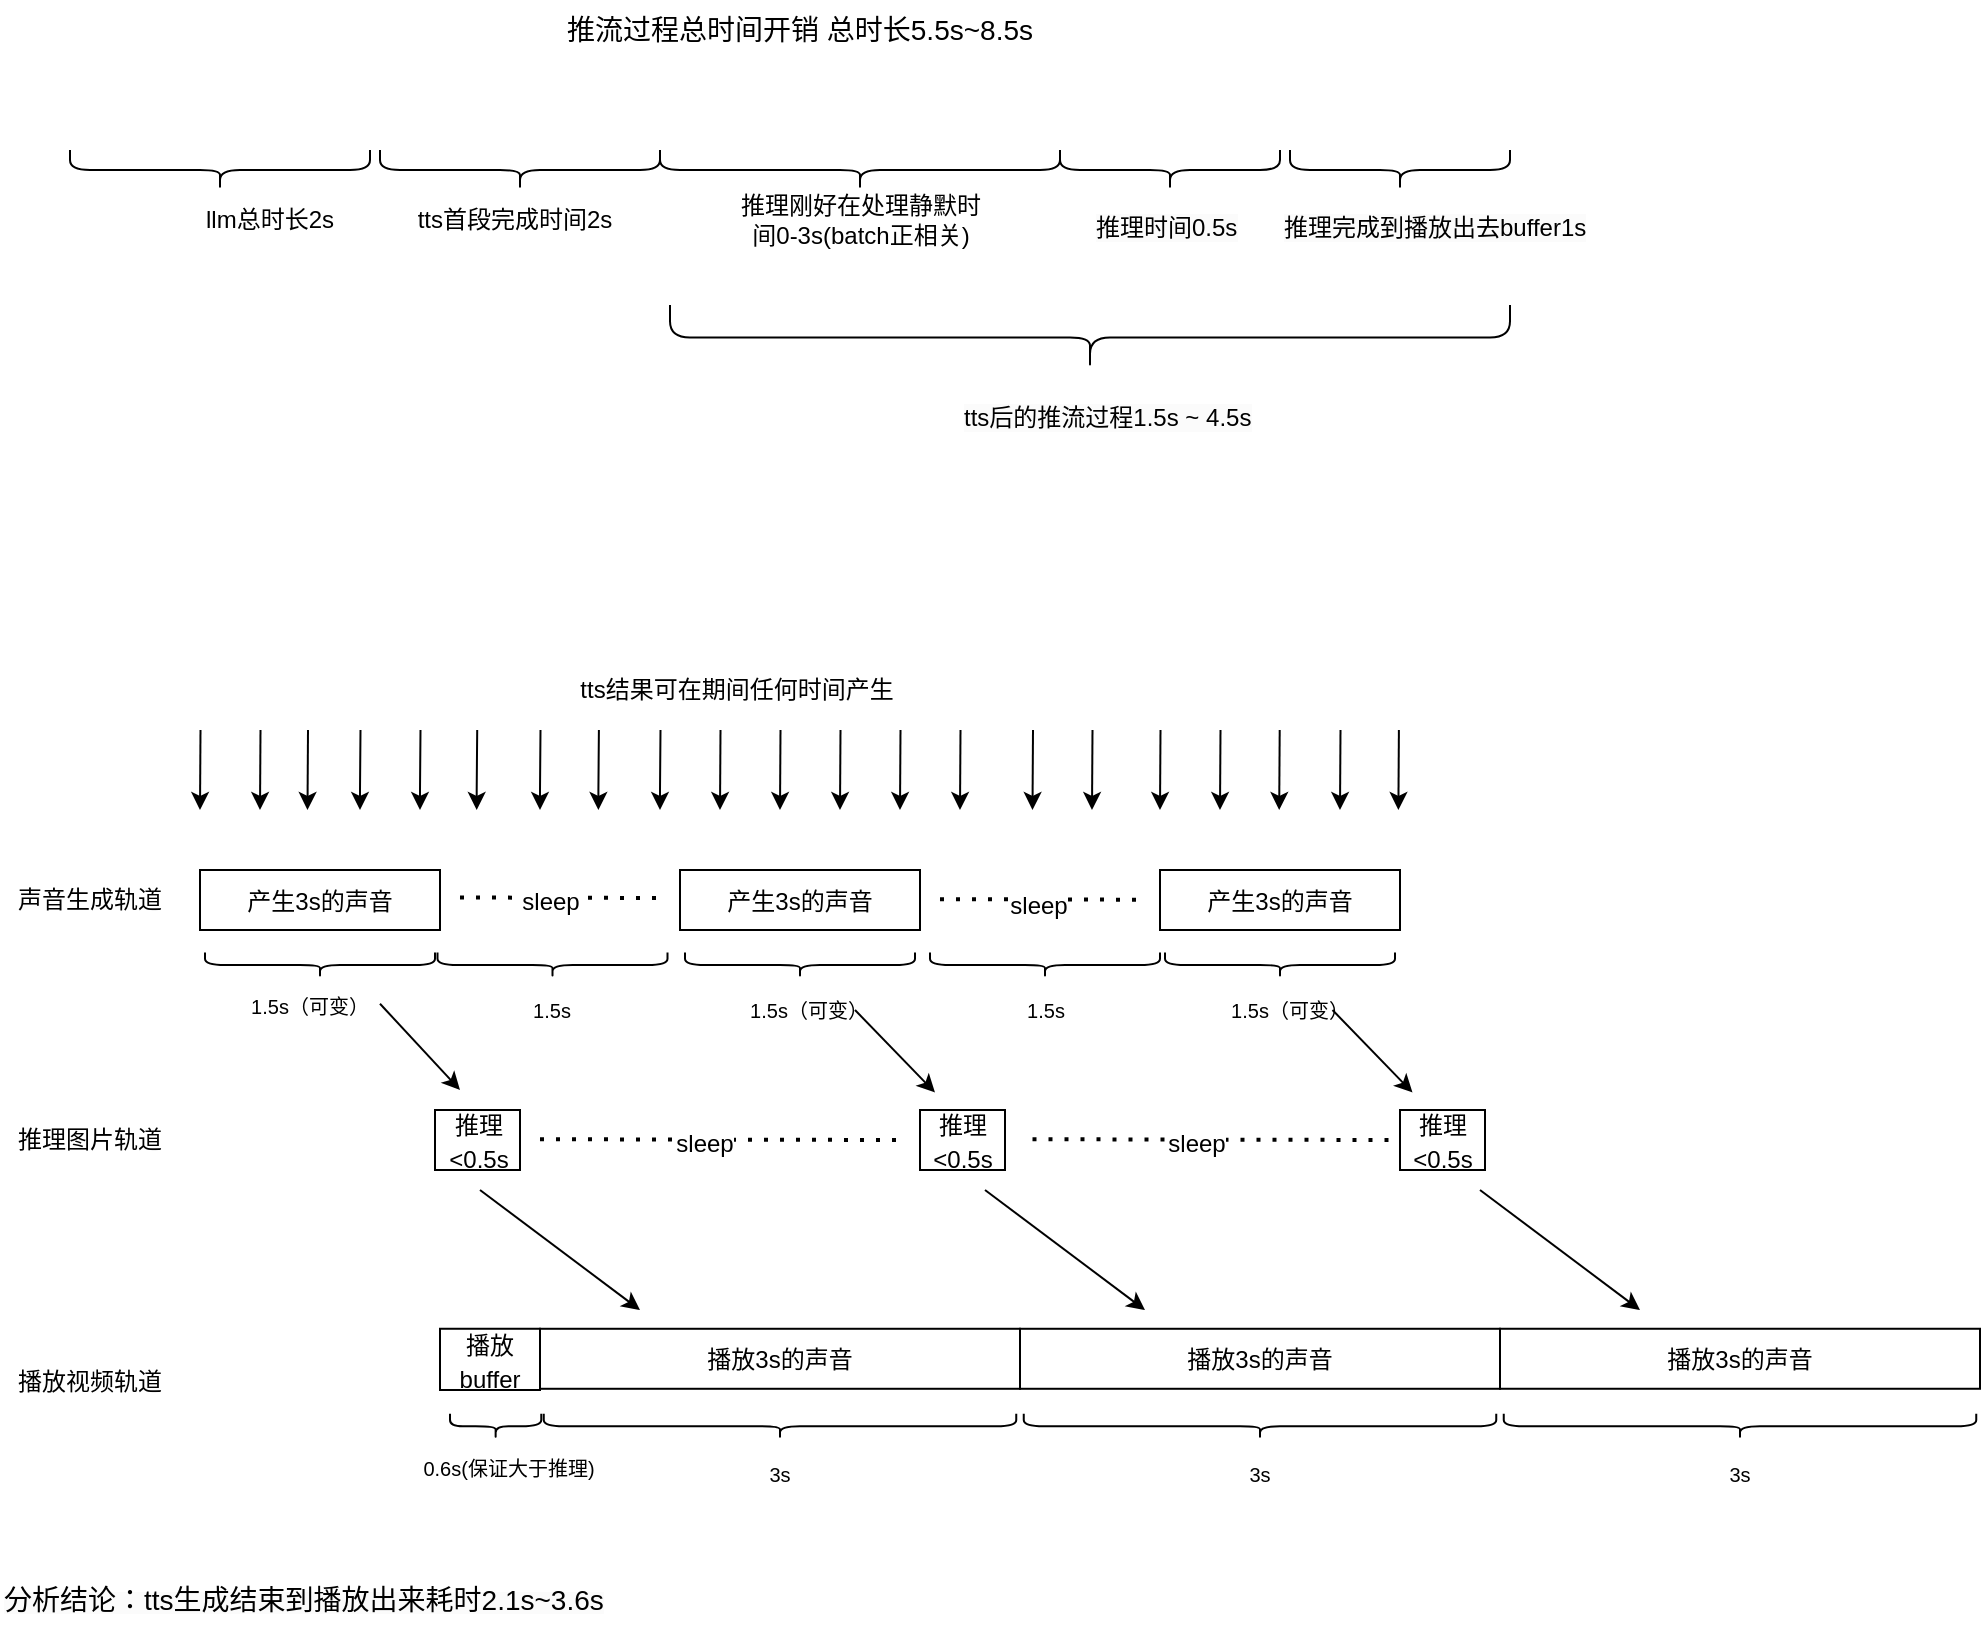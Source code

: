 <mxfile version="20.8.16" type="device"><diagram name="第 1 页" id="3NR_tuXl5SlBEAjXkHQk"><mxGraphModel dx="1063" dy="539" grid="1" gridSize="10" guides="1" tooltips="1" connect="1" arrows="1" fold="1" page="1" pageScale="1" pageWidth="1654" pageHeight="2336" math="0" shadow="0"><root><mxCell id="0"/><mxCell id="1" parent="0"/><mxCell id="CXpV8d6hGdlLC9ud_t8J-1" value="" style="shape=curlyBracket;whiteSpace=wrap;html=1;rounded=1;flipH=1;labelPosition=right;verticalLabelPosition=middle;align=left;verticalAlign=middle;rotation=90;" vertex="1" parent="1"><mxGeometry x="280" y="215" width="20" height="150" as="geometry"/></mxCell><mxCell id="CXpV8d6hGdlLC9ud_t8J-4" value="" style="shape=curlyBracket;whiteSpace=wrap;html=1;rounded=1;flipH=1;labelPosition=right;verticalLabelPosition=middle;align=left;verticalAlign=middle;rotation=90;" vertex="1" parent="1"><mxGeometry x="430" y="220" width="20" height="140" as="geometry"/></mxCell><mxCell id="CXpV8d6hGdlLC9ud_t8J-5" value="" style="shape=curlyBracket;whiteSpace=wrap;html=1;rounded=1;flipH=1;labelPosition=right;verticalLabelPosition=middle;align=left;verticalAlign=middle;rotation=90;" vertex="1" parent="1"><mxGeometry x="600" y="190" width="20" height="200" as="geometry"/></mxCell><mxCell id="CXpV8d6hGdlLC9ud_t8J-6" value="" style="shape=curlyBracket;whiteSpace=wrap;html=1;rounded=1;flipH=1;labelPosition=right;verticalLabelPosition=middle;align=left;verticalAlign=middle;rotation=90;" vertex="1" parent="1"><mxGeometry x="755" y="235" width="20" height="110" as="geometry"/></mxCell><mxCell id="CXpV8d6hGdlLC9ud_t8J-11" value="llm总时长2s" style="text;html=1;strokeColor=none;fillColor=none;align=center;verticalAlign=middle;whiteSpace=wrap;rounded=0;" vertex="1" parent="1"><mxGeometry x="280" y="300" width="70" height="30" as="geometry"/></mxCell><mxCell id="CXpV8d6hGdlLC9ud_t8J-12" value="tts首段完成时间2s" style="text;html=1;strokeColor=none;fillColor=none;align=center;verticalAlign=middle;whiteSpace=wrap;rounded=0;" vertex="1" parent="1"><mxGeometry x="380" y="300" width="115" height="30" as="geometry"/></mxCell><mxCell id="CXpV8d6hGdlLC9ud_t8J-14" value="推理刚好在处理静默时间0-3s(batch正相关)" style="text;html=1;strokeColor=none;fillColor=none;align=center;verticalAlign=middle;whiteSpace=wrap;rounded=0;" vertex="1" parent="1"><mxGeometry x="547.5" y="300" width="125" height="30" as="geometry"/></mxCell><mxCell id="CXpV8d6hGdlLC9ud_t8J-15" value="&lt;span style=&quot;color: rgb(0, 0, 0); font-family: Helvetica; font-size: 12px; font-style: normal; font-variant-ligatures: normal; font-variant-caps: normal; font-weight: 400; letter-spacing: normal; orphans: 2; text-align: center; text-indent: 0px; text-transform: none; widows: 2; word-spacing: 0px; -webkit-text-stroke-width: 0px; background-color: rgb(251, 251, 251); text-decoration-thickness: initial; text-decoration-style: initial; text-decoration-color: initial; float: none; display: inline !important;&quot;&gt;推理时间0.5s&lt;/span&gt;" style="text;whiteSpace=wrap;html=1;" vertex="1" parent="1"><mxGeometry x="726" y="305" width="78" height="25" as="geometry"/></mxCell><mxCell id="CXpV8d6hGdlLC9ud_t8J-16" value="" style="shape=curlyBracket;whiteSpace=wrap;html=1;rounded=1;flipH=1;labelPosition=right;verticalLabelPosition=middle;align=left;verticalAlign=middle;rotation=90;" vertex="1" parent="1"><mxGeometry x="870" y="235" width="20" height="110" as="geometry"/></mxCell><mxCell id="CXpV8d6hGdlLC9ud_t8J-17" value="&lt;span style=&quot;color: rgb(0, 0, 0); font-family: Helvetica; font-size: 12px; font-style: normal; font-variant-ligatures: normal; font-variant-caps: normal; font-weight: 400; letter-spacing: normal; orphans: 2; text-align: center; text-indent: 0px; text-transform: none; widows: 2; word-spacing: 0px; -webkit-text-stroke-width: 0px; background-color: rgb(251, 251, 251); text-decoration-thickness: initial; text-decoration-style: initial; text-decoration-color: initial; float: none; display: inline !important;&quot;&gt;推理完成到播放出去buffer1s&lt;/span&gt;" style="text;whiteSpace=wrap;html=1;" vertex="1" parent="1"><mxGeometry x="820" y="305" width="180" height="15" as="geometry"/></mxCell><mxCell id="CXpV8d6hGdlLC9ud_t8J-18" value="" style="shape=curlyBracket;whiteSpace=wrap;html=1;rounded=1;flipH=1;labelPosition=right;verticalLabelPosition=middle;align=left;verticalAlign=middle;rotation=90;" vertex="1" parent="1"><mxGeometry x="708.75" y="163.75" width="32.5" height="420" as="geometry"/></mxCell><mxCell id="CXpV8d6hGdlLC9ud_t8J-20" value="&lt;span style=&quot;color: rgb(0, 0, 0); font-family: Helvetica; font-size: 12px; font-style: normal; font-variant-ligatures: normal; font-variant-caps: normal; font-weight: 400; letter-spacing: normal; orphans: 2; text-align: center; text-indent: 0px; text-transform: none; widows: 2; word-spacing: 0px; -webkit-text-stroke-width: 0px; background-color: rgb(251, 251, 251); text-decoration-thickness: initial; text-decoration-style: initial; text-decoration-color: initial; float: none; display: inline !important;&quot;&gt;tts后的推流过程1.5s ~ 4.5s&lt;/span&gt;" style="text;whiteSpace=wrap;html=1;" vertex="1" parent="1"><mxGeometry x="660" y="400" width="154" height="20" as="geometry"/></mxCell><mxCell id="CXpV8d6hGdlLC9ud_t8J-21" value="&lt;font style=&quot;font-size: 14px;&quot;&gt;推流过程总时间开销 总时长5.5s~8.5s&lt;/font&gt;" style="text;html=1;strokeColor=none;fillColor=none;align=center;verticalAlign=middle;whiteSpace=wrap;rounded=0;" vertex="1" parent="1"><mxGeometry x="460" y="205" width="240" height="30" as="geometry"/></mxCell><mxCell id="CXpV8d6hGdlLC9ud_t8J-22" value="&lt;font style=&quot;font-size: 12px;&quot;&gt;产生3s的声音&lt;/font&gt;" style="rounded=0;whiteSpace=wrap;html=1;fontSize=14;" vertex="1" parent="1"><mxGeometry x="280" y="640" width="120" height="30" as="geometry"/></mxCell><mxCell id="CXpV8d6hGdlLC9ud_t8J-23" value="&lt;font style=&quot;font-size: 12px;&quot;&gt;播放3s的声音&lt;/font&gt;" style="rounded=0;whiteSpace=wrap;html=1;fontSize=14;" vertex="1" parent="1"><mxGeometry x="450" y="869.39" width="240" height="30" as="geometry"/></mxCell><mxCell id="CXpV8d6hGdlLC9ud_t8J-24" value="&lt;font style=&quot;font-size: 12px;&quot;&gt;产生3s的声音&lt;/font&gt;" style="rounded=0;whiteSpace=wrap;html=1;fontSize=14;" vertex="1" parent="1"><mxGeometry x="520" y="640" width="120" height="30" as="geometry"/></mxCell><mxCell id="CXpV8d6hGdlLC9ud_t8J-25" value="&lt;font style=&quot;font-size: 12px;&quot;&gt;播放3s的声音&lt;/font&gt;" style="rounded=0;whiteSpace=wrap;html=1;fontSize=14;" vertex="1" parent="1"><mxGeometry x="690" y="869.39" width="240" height="30" as="geometry"/></mxCell><mxCell id="CXpV8d6hGdlLC9ud_t8J-26" value="&lt;font style=&quot;font-size: 12px;&quot;&gt;产生3s的声音&lt;/font&gt;" style="rounded=0;whiteSpace=wrap;html=1;fontSize=14;" vertex="1" parent="1"><mxGeometry x="760" y="640" width="120" height="30" as="geometry"/></mxCell><mxCell id="CXpV8d6hGdlLC9ud_t8J-27" value="&lt;font style=&quot;font-size: 12px;&quot;&gt;播放3s的声音&lt;/font&gt;" style="rounded=0;whiteSpace=wrap;html=1;fontSize=14;" vertex="1" parent="1"><mxGeometry x="930" y="869.38" width="240" height="30" as="geometry"/></mxCell><mxCell id="CXpV8d6hGdlLC9ud_t8J-31" value="&lt;font style=&quot;font-size: 12px;&quot;&gt;播放buffer&lt;/font&gt;" style="rounded=0;whiteSpace=wrap;html=1;fontSize=14;" vertex="1" parent="1"><mxGeometry x="400" y="869.38" width="50" height="30.62" as="geometry"/></mxCell><mxCell id="CXpV8d6hGdlLC9ud_t8J-32" value="" style="endArrow=none;dashed=1;html=1;dashPattern=1 3;strokeWidth=2;rounded=0;fontSize=14;" edge="1" parent="1"><mxGeometry width="50" height="50" relative="1" as="geometry"><mxPoint x="410" y="653.75" as="sourcePoint"/><mxPoint x="510" y="654" as="targetPoint"/></mxGeometry></mxCell><mxCell id="CXpV8d6hGdlLC9ud_t8J-57" value="&lt;font style=&quot;font-size: 12px;&quot;&gt;sleep&lt;/font&gt;" style="edgeLabel;html=1;align=center;verticalAlign=middle;resizable=0;points=[];fontSize=14;" vertex="1" connectable="0" parent="CXpV8d6hGdlLC9ud_t8J-32"><mxGeometry x="-0.096" y="-1" relative="1" as="geometry"><mxPoint as="offset"/></mxGeometry></mxCell><mxCell id="CXpV8d6hGdlLC9ud_t8J-33" value="" style="endArrow=none;dashed=1;html=1;dashPattern=1 3;strokeWidth=2;rounded=0;fontSize=14;" edge="1" parent="1"><mxGeometry width="50" height="50" relative="1" as="geometry"><mxPoint x="650" y="654.6" as="sourcePoint"/><mxPoint x="750" y="654.85" as="targetPoint"/></mxGeometry></mxCell><mxCell id="CXpV8d6hGdlLC9ud_t8J-58" value="&lt;font style=&quot;font-size: 12px;&quot;&gt;sleep&lt;/font&gt;" style="edgeLabel;html=1;align=center;verticalAlign=middle;resizable=0;points=[];fontSize=14;" vertex="1" connectable="0" parent="CXpV8d6hGdlLC9ud_t8J-33"><mxGeometry x="-0.016" y="-2" relative="1" as="geometry"><mxPoint as="offset"/></mxGeometry></mxCell><mxCell id="CXpV8d6hGdlLC9ud_t8J-35" value="" style="endArrow=classic;html=1;rounded=0;fontSize=14;exitX=1;exitY=0.5;exitDx=0;exitDy=0;" edge="1" parent="1" source="CXpV8d6hGdlLC9ud_t8J-56"><mxGeometry width="50" height="50" relative="1" as="geometry"><mxPoint x="400" y="710" as="sourcePoint"/><mxPoint x="410" y="750" as="targetPoint"/></mxGeometry></mxCell><mxCell id="CXpV8d6hGdlLC9ud_t8J-39" value="" style="shape=curlyBracket;whiteSpace=wrap;html=1;rounded=1;flipH=1;labelPosition=right;verticalLabelPosition=middle;align=left;verticalAlign=middle;rotation=90;size=0.5;" vertex="1" parent="1"><mxGeometry x="421.57" y="895.32" width="12.5" height="45.63" as="geometry"/></mxCell><mxCell id="CXpV8d6hGdlLC9ud_t8J-43" value="" style="shape=curlyBracket;whiteSpace=wrap;html=1;rounded=1;flipH=1;labelPosition=right;verticalLabelPosition=middle;align=left;verticalAlign=middle;rotation=90;size=0.5;" vertex="1" parent="1"><mxGeometry x="563.75" y="800.01" width="12.5" height="236.25" as="geometry"/></mxCell><mxCell id="CXpV8d6hGdlLC9ud_t8J-46" value="&lt;font style=&quot;font-size: 10px;&quot;&gt;0.6s(保证大于推理)&lt;/font&gt;" style="text;html=1;strokeColor=none;fillColor=none;align=center;verticalAlign=middle;whiteSpace=wrap;rounded=0;fontSize=14;" vertex="1" parent="1"><mxGeometry x="389" y="926.38" width="91" height="23.62" as="geometry"/></mxCell><mxCell id="CXpV8d6hGdlLC9ud_t8J-47" value="&lt;font style=&quot;font-size: 10px;&quot;&gt;3s&lt;/font&gt;" style="text;html=1;strokeColor=none;fillColor=none;align=center;verticalAlign=middle;whiteSpace=wrap;rounded=0;fontSize=14;" vertex="1" parent="1"><mxGeometry x="540" y="926.38" width="60" height="30" as="geometry"/></mxCell><mxCell id="CXpV8d6hGdlLC9ud_t8J-48" value="" style="shape=curlyBracket;whiteSpace=wrap;html=1;rounded=1;flipH=1;labelPosition=right;verticalLabelPosition=middle;align=left;verticalAlign=middle;rotation=90;size=0.5;" vertex="1" parent="1"><mxGeometry x="803.75" y="800.02" width="12.5" height="236.25" as="geometry"/></mxCell><mxCell id="CXpV8d6hGdlLC9ud_t8J-50" value="&lt;font style=&quot;font-size: 10px;&quot;&gt;3s&lt;/font&gt;" style="text;html=1;strokeColor=none;fillColor=none;align=center;verticalAlign=middle;whiteSpace=wrap;rounded=0;fontSize=14;" vertex="1" parent="1"><mxGeometry x="780" y="926.38" width="60" height="30" as="geometry"/></mxCell><mxCell id="CXpV8d6hGdlLC9ud_t8J-52" value="" style="shape=curlyBracket;whiteSpace=wrap;html=1;rounded=1;flipH=1;labelPosition=right;verticalLabelPosition=middle;align=left;verticalAlign=middle;rotation=90;size=0.5;" vertex="1" parent="1"><mxGeometry x="1043.75" y="800.01" width="12.5" height="236.25" as="geometry"/></mxCell><mxCell id="CXpV8d6hGdlLC9ud_t8J-53" value="&lt;font style=&quot;font-size: 10px;&quot;&gt;3s&lt;/font&gt;" style="text;html=1;strokeColor=none;fillColor=none;align=center;verticalAlign=middle;whiteSpace=wrap;rounded=0;fontSize=14;" vertex="1" parent="1"><mxGeometry x="1020" y="926.38" width="60" height="30" as="geometry"/></mxCell><mxCell id="CXpV8d6hGdlLC9ud_t8J-55" value="" style="shape=curlyBracket;whiteSpace=wrap;html=1;rounded=1;flipH=1;labelPosition=right;verticalLabelPosition=middle;align=left;verticalAlign=middle;rotation=90;size=0.5;" vertex="1" parent="1"><mxGeometry x="333.75" y="630" width="12.5" height="115" as="geometry"/></mxCell><mxCell id="CXpV8d6hGdlLC9ud_t8J-56" value="&lt;font style=&quot;font-size: 10px;&quot;&gt;1.5s（可变）&lt;/font&gt;" style="text;html=1;strokeColor=none;fillColor=none;align=center;verticalAlign=middle;whiteSpace=wrap;rounded=0;fontSize=14;" vertex="1" parent="1"><mxGeometry x="300" y="693.75" width="70" height="26.25" as="geometry"/></mxCell><mxCell id="CXpV8d6hGdlLC9ud_t8J-59" value="" style="shape=curlyBracket;whiteSpace=wrap;html=1;rounded=1;flipH=1;labelPosition=right;verticalLabelPosition=middle;align=left;verticalAlign=middle;rotation=90;size=0.5;" vertex="1" parent="1"><mxGeometry x="450" y="630" width="12.5" height="115" as="geometry"/></mxCell><mxCell id="CXpV8d6hGdlLC9ud_t8J-60" value="&lt;font style=&quot;font-size: 10px;&quot;&gt;1.5s&lt;/font&gt;" style="text;html=1;strokeColor=none;fillColor=none;align=center;verticalAlign=middle;whiteSpace=wrap;rounded=0;fontSize=14;" vertex="1" parent="1"><mxGeometry x="426.25" y="693.75" width="60" height="30" as="geometry"/></mxCell><mxCell id="CXpV8d6hGdlLC9ud_t8J-61" value="" style="shape=curlyBracket;whiteSpace=wrap;html=1;rounded=1;flipH=1;labelPosition=right;verticalLabelPosition=middle;align=left;verticalAlign=middle;rotation=90;size=0.5;" vertex="1" parent="1"><mxGeometry x="573.75" y="630" width="12.5" height="115" as="geometry"/></mxCell><mxCell id="CXpV8d6hGdlLC9ud_t8J-62" value="" style="shape=curlyBracket;whiteSpace=wrap;html=1;rounded=1;flipH=1;labelPosition=right;verticalLabelPosition=middle;align=left;verticalAlign=middle;rotation=90;size=0.5;" vertex="1" parent="1"><mxGeometry x="696.25" y="630" width="12.5" height="115" as="geometry"/></mxCell><mxCell id="CXpV8d6hGdlLC9ud_t8J-63" value="" style="shape=curlyBracket;whiteSpace=wrap;html=1;rounded=1;flipH=1;labelPosition=right;verticalLabelPosition=middle;align=left;verticalAlign=middle;rotation=90;size=0.5;" vertex="1" parent="1"><mxGeometry x="813.75" y="630" width="12.5" height="115" as="geometry"/></mxCell><mxCell id="CXpV8d6hGdlLC9ud_t8J-64" value="&lt;font style=&quot;font-size: 10px;&quot;&gt;1.5s（可变）&lt;/font&gt;" style="text;html=1;strokeColor=none;fillColor=none;align=center;verticalAlign=middle;whiteSpace=wrap;rounded=0;fontSize=14;" vertex="1" parent="1"><mxGeometry x="547.5" y="693.75" width="72.5" height="30" as="geometry"/></mxCell><mxCell id="CXpV8d6hGdlLC9ud_t8J-65" value="&lt;font style=&quot;font-size: 10px;&quot;&gt;1.5s&lt;/font&gt;" style="text;html=1;strokeColor=none;fillColor=none;align=center;verticalAlign=middle;whiteSpace=wrap;rounded=0;fontSize=14;" vertex="1" parent="1"><mxGeometry x="672.5" y="693.75" width="60" height="30" as="geometry"/></mxCell><mxCell id="CXpV8d6hGdlLC9ud_t8J-66" value="&lt;font style=&quot;font-size: 10px;&quot;&gt;1.5s（可变）&lt;/font&gt;" style="text;html=1;strokeColor=none;fillColor=none;align=center;verticalAlign=middle;whiteSpace=wrap;rounded=0;fontSize=14;" vertex="1" parent="1"><mxGeometry x="790" y="693.75" width="70" height="30" as="geometry"/></mxCell><mxCell id="CXpV8d6hGdlLC9ud_t8J-68" value="&lt;font style=&quot;font-size: 12px;&quot;&gt;推理&amp;lt;0.5s&lt;/font&gt;" style="rounded=0;whiteSpace=wrap;html=1;fontSize=14;" vertex="1" parent="1"><mxGeometry x="397.5" y="760" width="42.5" height="30" as="geometry"/></mxCell><mxCell id="CXpV8d6hGdlLC9ud_t8J-69" value="&lt;font style=&quot;font-size: 12px;&quot;&gt;推理&amp;lt;0.5s&lt;/font&gt;" style="rounded=0;whiteSpace=wrap;html=1;fontSize=14;" vertex="1" parent="1"><mxGeometry x="640" y="760" width="42.5" height="30" as="geometry"/></mxCell><mxCell id="CXpV8d6hGdlLC9ud_t8J-70" value="&lt;font style=&quot;font-size: 12px;&quot;&gt;推理&amp;lt;0.5s&lt;/font&gt;" style="rounded=0;whiteSpace=wrap;html=1;fontSize=14;" vertex="1" parent="1"><mxGeometry x="880" y="760" width="42.5" height="30" as="geometry"/></mxCell><mxCell id="CXpV8d6hGdlLC9ud_t8J-71" value="" style="endArrow=classic;html=1;rounded=0;fontSize=14;" edge="1" parent="1"><mxGeometry width="50" height="50" relative="1" as="geometry"><mxPoint x="420" y="800" as="sourcePoint"/><mxPoint x="500" y="860" as="targetPoint"/></mxGeometry></mxCell><mxCell id="CXpV8d6hGdlLC9ud_t8J-72" value="" style="endArrow=classic;html=1;rounded=0;fontSize=14;" edge="1" parent="1"><mxGeometry width="50" height="50" relative="1" as="geometry"><mxPoint x="672.5" y="800" as="sourcePoint"/><mxPoint x="752.5" y="860" as="targetPoint"/></mxGeometry></mxCell><mxCell id="CXpV8d6hGdlLC9ud_t8J-74" value="" style="endArrow=classic;html=1;rounded=0;fontSize=14;" edge="1" parent="1"><mxGeometry width="50" height="50" relative="1" as="geometry"><mxPoint x="920" y="800" as="sourcePoint"/><mxPoint x="1000" y="860" as="targetPoint"/></mxGeometry></mxCell><mxCell id="CXpV8d6hGdlLC9ud_t8J-75" value="" style="endArrow=none;dashed=1;html=1;dashPattern=1 3;strokeWidth=2;rounded=0;fontSize=14;" edge="1" parent="1"><mxGeometry width="50" height="50" relative="1" as="geometry"><mxPoint x="450" y="774.6" as="sourcePoint"/><mxPoint x="630" y="775" as="targetPoint"/></mxGeometry></mxCell><mxCell id="CXpV8d6hGdlLC9ud_t8J-76" value="&lt;font style=&quot;font-size: 12px;&quot;&gt;sleep&lt;/font&gt;" style="edgeLabel;html=1;align=center;verticalAlign=middle;resizable=0;points=[];fontSize=14;" vertex="1" connectable="0" parent="CXpV8d6hGdlLC9ud_t8J-75"><mxGeometry x="-0.096" y="-1" relative="1" as="geometry"><mxPoint as="offset"/></mxGeometry></mxCell><mxCell id="CXpV8d6hGdlLC9ud_t8J-77" value="" style="endArrow=none;dashed=1;html=1;dashPattern=1 3;strokeWidth=2;rounded=0;fontSize=14;" edge="1" parent="1"><mxGeometry width="50" height="50" relative="1" as="geometry"><mxPoint x="696.25" y="774.6" as="sourcePoint"/><mxPoint x="876.25" y="775" as="targetPoint"/></mxGeometry></mxCell><mxCell id="CXpV8d6hGdlLC9ud_t8J-78" value="&lt;font style=&quot;font-size: 12px;&quot;&gt;sleep&lt;/font&gt;" style="edgeLabel;html=1;align=center;verticalAlign=middle;resizable=0;points=[];fontSize=14;" vertex="1" connectable="0" parent="CXpV8d6hGdlLC9ud_t8J-77"><mxGeometry x="-0.096" y="-1" relative="1" as="geometry"><mxPoint as="offset"/></mxGeometry></mxCell><mxCell id="CXpV8d6hGdlLC9ud_t8J-80" value="" style="endArrow=classic;html=1;rounded=0;fontSize=14;exitX=1;exitY=0.5;exitDx=0;exitDy=0;" edge="1" parent="1"><mxGeometry width="50" height="50" relative="1" as="geometry"><mxPoint x="607.5" y="710" as="sourcePoint"/><mxPoint x="647.5" y="751.25" as="targetPoint"/></mxGeometry></mxCell><mxCell id="CXpV8d6hGdlLC9ud_t8J-81" value="" style="endArrow=classic;html=1;rounded=0;fontSize=14;exitX=1;exitY=0.5;exitDx=0;exitDy=0;" edge="1" parent="1"><mxGeometry width="50" height="50" relative="1" as="geometry"><mxPoint x="846.25" y="710" as="sourcePoint"/><mxPoint x="886.25" y="751.25" as="targetPoint"/></mxGeometry></mxCell><mxCell id="CXpV8d6hGdlLC9ud_t8J-82" value="" style="endArrow=classic;html=1;rounded=0;fontSize=12;" edge="1" parent="1"><mxGeometry width="50" height="50" relative="1" as="geometry"><mxPoint x="310.25" y="570" as="sourcePoint"/><mxPoint x="310" y="610" as="targetPoint"/></mxGeometry></mxCell><mxCell id="CXpV8d6hGdlLC9ud_t8J-109" value="" style="endArrow=classic;html=1;rounded=0;fontSize=12;" edge="1" parent="1"><mxGeometry width="50" height="50" relative="1" as="geometry"><mxPoint x="360.25" y="570" as="sourcePoint"/><mxPoint x="360" y="610" as="targetPoint"/><Array as="points"><mxPoint x="360" y="600"/></Array></mxGeometry></mxCell><mxCell id="CXpV8d6hGdlLC9ud_t8J-118" value="" style="endArrow=classic;html=1;rounded=0;fontSize=12;" edge="1" parent="1"><mxGeometry width="50" height="50" relative="1" as="geometry"><mxPoint x="390.25" y="570" as="sourcePoint"/><mxPoint x="390" y="610" as="targetPoint"/><Array as="points"><mxPoint x="390" y="600"/></Array></mxGeometry></mxCell><mxCell id="CXpV8d6hGdlLC9ud_t8J-119" value="" style="endArrow=classic;html=1;rounded=0;fontSize=12;" edge="1" parent="1"><mxGeometry width="50" height="50" relative="1" as="geometry"><mxPoint x="418.6" y="570" as="sourcePoint"/><mxPoint x="418.35" y="610" as="targetPoint"/><Array as="points"><mxPoint x="418.35" y="600"/></Array></mxGeometry></mxCell><mxCell id="CXpV8d6hGdlLC9ud_t8J-120" value="" style="endArrow=classic;html=1;rounded=0;fontSize=12;" edge="1" parent="1"><mxGeometry width="50" height="50" relative="1" as="geometry"><mxPoint x="540.25" y="570" as="sourcePoint"/><mxPoint x="540" y="610" as="targetPoint"/></mxGeometry></mxCell><mxCell id="CXpV8d6hGdlLC9ud_t8J-121" value="" style="endArrow=classic;html=1;rounded=0;fontSize=12;" edge="1" parent="1"><mxGeometry width="50" height="50" relative="1" as="geometry"><mxPoint x="570.25" y="570" as="sourcePoint"/><mxPoint x="570" y="610" as="targetPoint"/></mxGeometry></mxCell><mxCell id="CXpV8d6hGdlLC9ud_t8J-122" value="" style="endArrow=classic;html=1;rounded=0;fontSize=12;" edge="1" parent="1"><mxGeometry width="50" height="50" relative="1" as="geometry"><mxPoint x="510.25" y="570" as="sourcePoint"/><mxPoint x="510" y="610" as="targetPoint"/><Array as="points"><mxPoint x="510" y="600"/></Array></mxGeometry></mxCell><mxCell id="CXpV8d6hGdlLC9ud_t8J-123" value="" style="endArrow=classic;html=1;rounded=0;fontSize=12;" edge="1" parent="1"><mxGeometry width="50" height="50" relative="1" as="geometry"><mxPoint x="479.45" y="570" as="sourcePoint"/><mxPoint x="479.2" y="610" as="targetPoint"/><Array as="points"><mxPoint x="479.2" y="600"/></Array></mxGeometry></mxCell><mxCell id="CXpV8d6hGdlLC9ud_t8J-124" value="" style="endArrow=classic;html=1;rounded=0;fontSize=12;" edge="1" parent="1"><mxGeometry width="50" height="50" relative="1" as="geometry"><mxPoint x="450.25" y="570" as="sourcePoint"/><mxPoint x="450.0" y="610" as="targetPoint"/><Array as="points"><mxPoint x="450" y="600"/></Array></mxGeometry></mxCell><mxCell id="CXpV8d6hGdlLC9ud_t8J-130" value="" style="endArrow=classic;html=1;rounded=0;fontSize=12;" edge="1" parent="1"><mxGeometry width="50" height="50" relative="1" as="geometry"><mxPoint x="600.25" y="570" as="sourcePoint"/><mxPoint x="600" y="610" as="targetPoint"/></mxGeometry></mxCell><mxCell id="CXpV8d6hGdlLC9ud_t8J-131" value="" style="endArrow=classic;html=1;rounded=0;fontSize=12;" edge="1" parent="1"><mxGeometry width="50" height="50" relative="1" as="geometry"><mxPoint x="630.25" y="570" as="sourcePoint"/><mxPoint x="630" y="610" as="targetPoint"/></mxGeometry></mxCell><mxCell id="CXpV8d6hGdlLC9ud_t8J-132" value="" style="endArrow=classic;html=1;rounded=0;fontSize=12;" edge="1" parent="1"><mxGeometry width="50" height="50" relative="1" as="geometry"><mxPoint x="660.25" y="570" as="sourcePoint"/><mxPoint x="660" y="610" as="targetPoint"/></mxGeometry></mxCell><mxCell id="CXpV8d6hGdlLC9ud_t8J-133" value="" style="endArrow=classic;html=1;rounded=0;fontSize=12;" edge="1" parent="1"><mxGeometry width="50" height="50" relative="1" as="geometry"><mxPoint x="696.5" y="570" as="sourcePoint"/><mxPoint x="696.25" y="610" as="targetPoint"/></mxGeometry></mxCell><mxCell id="CXpV8d6hGdlLC9ud_t8J-134" value="" style="endArrow=classic;html=1;rounded=0;fontSize=12;" edge="1" parent="1"><mxGeometry width="50" height="50" relative="1" as="geometry"><mxPoint x="726.25" y="570" as="sourcePoint"/><mxPoint x="726" y="610" as="targetPoint"/></mxGeometry></mxCell><mxCell id="CXpV8d6hGdlLC9ud_t8J-135" value="" style="endArrow=classic;html=1;rounded=0;fontSize=12;" edge="1" parent="1"><mxGeometry width="50" height="50" relative="1" as="geometry"><mxPoint x="760.25" y="570" as="sourcePoint"/><mxPoint x="760" y="610" as="targetPoint"/></mxGeometry></mxCell><mxCell id="CXpV8d6hGdlLC9ud_t8J-137" value="" style="endArrow=classic;html=1;rounded=0;fontSize=12;" edge="1" parent="1"><mxGeometry width="50" height="50" relative="1" as="geometry"><mxPoint x="790.25" y="570" as="sourcePoint"/><mxPoint x="790" y="610" as="targetPoint"/></mxGeometry></mxCell><mxCell id="CXpV8d6hGdlLC9ud_t8J-138" value="" style="endArrow=classic;html=1;rounded=0;fontSize=12;" edge="1" parent="1"><mxGeometry width="50" height="50" relative="1" as="geometry"><mxPoint x="819.85" y="570" as="sourcePoint"/><mxPoint x="819.6" y="610" as="targetPoint"/></mxGeometry></mxCell><mxCell id="CXpV8d6hGdlLC9ud_t8J-139" value="" style="endArrow=classic;html=1;rounded=0;fontSize=12;" edge="1" parent="1"><mxGeometry width="50" height="50" relative="1" as="geometry"><mxPoint x="850.25" y="570" as="sourcePoint"/><mxPoint x="850" y="610" as="targetPoint"/></mxGeometry></mxCell><mxCell id="CXpV8d6hGdlLC9ud_t8J-140" value="" style="endArrow=classic;html=1;rounded=0;fontSize=12;" edge="1" parent="1"><mxGeometry width="50" height="50" relative="1" as="geometry"><mxPoint x="879.45" y="570" as="sourcePoint"/><mxPoint x="879.2" y="610" as="targetPoint"/></mxGeometry></mxCell><mxCell id="CXpV8d6hGdlLC9ud_t8J-142" value="" style="endArrow=classic;html=1;rounded=0;fontSize=12;" edge="1" parent="1"><mxGeometry width="50" height="50" relative="1" as="geometry"><mxPoint x="280.25" y="570" as="sourcePoint"/><mxPoint x="280" y="610" as="targetPoint"/></mxGeometry></mxCell><mxCell id="CXpV8d6hGdlLC9ud_t8J-143" value="" style="endArrow=classic;html=1;rounded=0;fontSize=12;" edge="1" parent="1"><mxGeometry width="50" height="50" relative="1" as="geometry"><mxPoint x="334" y="570" as="sourcePoint"/><mxPoint x="333.75" y="610" as="targetPoint"/></mxGeometry></mxCell><mxCell id="CXpV8d6hGdlLC9ud_t8J-146" value="声音生成轨道" style="text;html=1;strokeColor=none;fillColor=none;align=center;verticalAlign=middle;whiteSpace=wrap;rounded=0;fontSize=12;" vertex="1" parent="1"><mxGeometry x="180" y="640" width="90" height="30" as="geometry"/></mxCell><mxCell id="CXpV8d6hGdlLC9ud_t8J-147" value="推理图片轨道" style="text;html=1;strokeColor=none;fillColor=none;align=center;verticalAlign=middle;whiteSpace=wrap;rounded=0;fontSize=12;" vertex="1" parent="1"><mxGeometry x="180" y="760" width="90" height="30" as="geometry"/></mxCell><mxCell id="CXpV8d6hGdlLC9ud_t8J-148" value="播放视频轨道" style="text;html=1;strokeColor=none;fillColor=none;align=center;verticalAlign=middle;whiteSpace=wrap;rounded=0;fontSize=12;" vertex="1" parent="1"><mxGeometry x="180" y="880.63" width="90" height="30" as="geometry"/></mxCell><mxCell id="CXpV8d6hGdlLC9ud_t8J-149" value="tts结果可在期间任何时间产生" style="edgeLabel;html=1;align=center;verticalAlign=middle;resizable=0;points=[];fontSize=12;" vertex="1" connectable="0" parent="1"><mxGeometry x="547.495" y="549.997" as="geometry"/></mxCell><mxCell id="CXpV8d6hGdlLC9ud_t8J-150" value="&lt;span style=&quot;color: rgb(0, 0, 0); font-family: Helvetica; font-style: normal; font-variant-ligatures: normal; font-variant-caps: normal; font-weight: 400; letter-spacing: normal; orphans: 2; text-align: center; text-indent: 0px; text-transform: none; widows: 2; word-spacing: 0px; -webkit-text-stroke-width: 0px; background-color: rgb(251, 251, 251); text-decoration-thickness: initial; text-decoration-style: initial; text-decoration-color: initial; float: none; display: inline !important;&quot;&gt;&lt;font style=&quot;font-size: 14px;&quot;&gt;分析结论：tts生成结束到播放出来耗时2.1s~3.6s&lt;/font&gt;&lt;/span&gt;" style="text;whiteSpace=wrap;html=1;fontSize=10;" vertex="1" parent="1"><mxGeometry x="180" y="990" width="320" height="30" as="geometry"/></mxCell></root></mxGraphModel></diagram></mxfile>